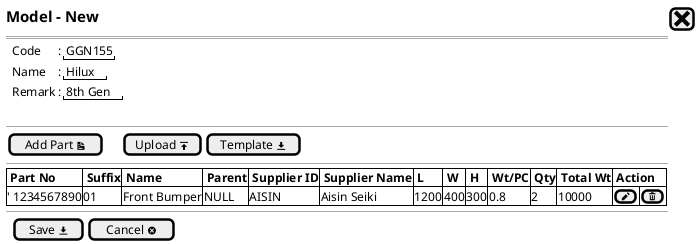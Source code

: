 @startsalt
{
  <size:15><b>Model - New |[<size:25><&x>]|*
  ==
  
  {   
    .|Code           |: |"GGN155"|*
    .|Name           |: |"Hilux"| *
    .|Remark     |: |"8th Gen"|*
  }
  .
--
  {
    [Add Part <&document>]|.|.|.|[Upload <&data-transfer-upload>]| [Template <&data-transfer-download>]|
  }
  --
  {#
    |<b> Part No |<b> Suffix |<b> Name |<b> Parent |<b> Supplier ID |<b> Supplier Name |<b> L |<b> W |<b> H |<b> Wt/PC |<b> Qty |<b> Total Wt |<b> Action |*|*|*|*|*|*|*
    |' 1234567890 | 01 | Front Bumper | NULL | AISIN | Aisin Seiki | 1200 | 400 | 300 | 0.8 | 2 | 10000 |[<&pencil>]|[<&trash>]|*
  }
  --
  {
  .|[ Save <&data-transfer-download>] |  [Cancel <&circle-x> ]|*
  }
}

  @endsalt
